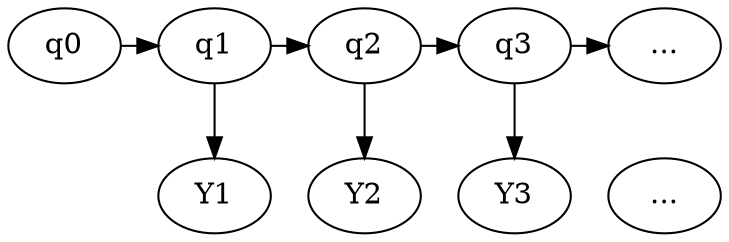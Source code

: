 digraph hmm {
  
  rankdir="TB"

  q0, q1, q2, q3;
  q_[label="..."];
  
  Y0[label="",style="invis"];
  Y1, Y2, Y3; 
  Y_[label="..."];
  
  subgraph {
    rank="same"
    q0 -> q1 -> q2 -> q3 -> q_;
  }
  
  subgraph {
    rank="same"
    Y0 -> Y1 -> Y2 -> Y3 -> Y_ [style="invis"]
  }
  
  q0 -> Y0 [style="invis"]
  q1 -> Y1
  q2 -> Y2
  q3 -> Y3

}